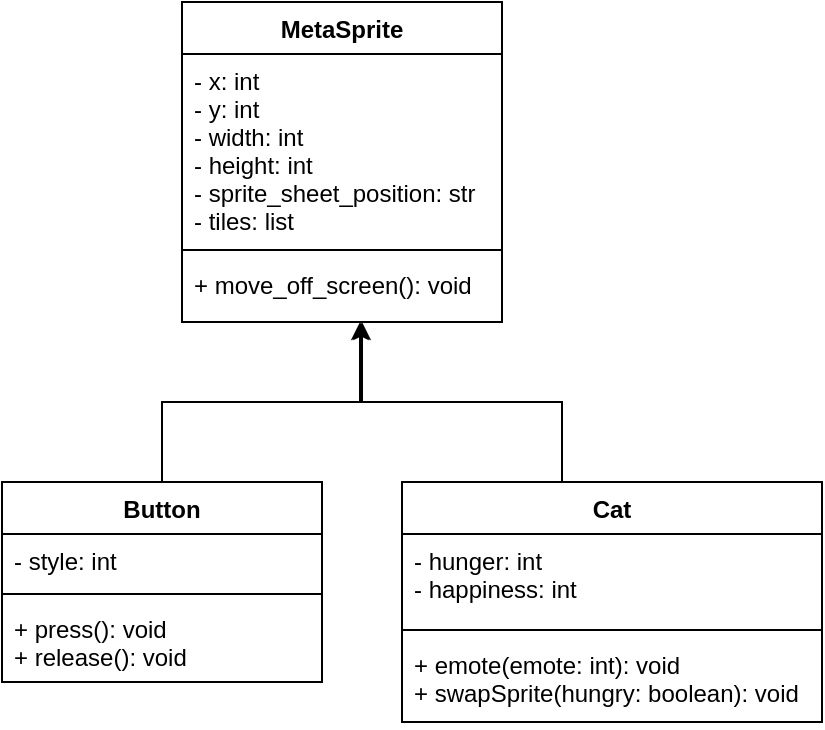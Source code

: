 <mxfile>
    <diagram id="6Hfvxz2FIvZ5T4FOWC1n" name="Page-1">
        <mxGraphModel dx="339" dy="681" grid="1" gridSize="10" guides="1" tooltips="1" connect="1" arrows="1" fold="1" page="1" pageScale="1" pageWidth="850" pageHeight="1100" math="0" shadow="0">
            <root>
                <mxCell id="0"/>
                <mxCell id="1" parent="0"/>
                <mxCell id="2" value="MetaSprite" style="swimlane;fontStyle=1;align=center;verticalAlign=top;childLayout=stackLayout;horizontal=1;startSize=26;horizontalStack=0;resizeParent=1;resizeParentMax=0;resizeLast=0;collapsible=1;marginBottom=0;" vertex="1" parent="1">
                    <mxGeometry x="150" y="190" width="160" height="160" as="geometry"/>
                </mxCell>
                <mxCell id="3" value="- x: int&#10;- y: int&#10;- width: int&#10;- height: int&#10;- sprite_sheet_position: str&#10;- tiles: list" style="text;strokeColor=none;fillColor=none;align=left;verticalAlign=top;spacingLeft=4;spacingRight=4;overflow=hidden;rotatable=0;points=[[0,0.5],[1,0.5]];portConstraint=eastwest;" vertex="1" parent="2">
                    <mxGeometry y="26" width="160" height="94" as="geometry"/>
                </mxCell>
                <mxCell id="4" value="" style="line;strokeWidth=1;fillColor=none;align=left;verticalAlign=middle;spacingTop=-1;spacingLeft=3;spacingRight=3;rotatable=0;labelPosition=right;points=[];portConstraint=eastwest;strokeColor=inherit;" vertex="1" parent="2">
                    <mxGeometry y="120" width="160" height="8" as="geometry"/>
                </mxCell>
                <mxCell id="5" value="+ move_off_screen(): void" style="text;strokeColor=none;fillColor=none;align=left;verticalAlign=top;spacingLeft=4;spacingRight=4;overflow=hidden;rotatable=0;points=[[0,0.5],[1,0.5]];portConstraint=eastwest;" vertex="1" parent="2">
                    <mxGeometry y="128" width="160" height="32" as="geometry"/>
                </mxCell>
                <mxCell id="10" style="edgeStyle=orthogonalEdgeStyle;html=1;rounded=0;" edge="1" parent="1" source="6">
                    <mxGeometry relative="1" as="geometry">
                        <mxPoint x="239" y="350" as="targetPoint"/>
                        <Array as="points">
                            <mxPoint x="140" y="390"/>
                            <mxPoint x="239" y="390"/>
                        </Array>
                    </mxGeometry>
                </mxCell>
                <mxCell id="6" value="Button" style="swimlane;fontStyle=1;align=center;verticalAlign=top;childLayout=stackLayout;horizontal=1;startSize=26;horizontalStack=0;resizeParent=1;resizeParentMax=0;resizeLast=0;collapsible=1;marginBottom=0;" vertex="1" parent="1">
                    <mxGeometry x="60" y="430" width="160" height="100" as="geometry"/>
                </mxCell>
                <mxCell id="7" value="- style: int" style="text;strokeColor=none;fillColor=none;align=left;verticalAlign=top;spacingLeft=4;spacingRight=4;overflow=hidden;rotatable=0;points=[[0,0.5],[1,0.5]];portConstraint=eastwest;" vertex="1" parent="6">
                    <mxGeometry y="26" width="160" height="26" as="geometry"/>
                </mxCell>
                <mxCell id="8" value="" style="line;strokeWidth=1;fillColor=none;align=left;verticalAlign=middle;spacingTop=-1;spacingLeft=3;spacingRight=3;rotatable=0;labelPosition=right;points=[];portConstraint=eastwest;strokeColor=inherit;" vertex="1" parent="6">
                    <mxGeometry y="52" width="160" height="8" as="geometry"/>
                </mxCell>
                <mxCell id="9" value="+ press(): void&#10;+ release(): void" style="text;strokeColor=none;fillColor=none;align=left;verticalAlign=top;spacingLeft=4;spacingRight=4;overflow=hidden;rotatable=0;points=[[0,0.5],[1,0.5]];portConstraint=eastwest;" vertex="1" parent="6">
                    <mxGeometry y="60" width="160" height="40" as="geometry"/>
                </mxCell>
                <mxCell id="16" style="edgeStyle=orthogonalEdgeStyle;rounded=0;html=1;" edge="1" parent="1" source="11">
                    <mxGeometry relative="1" as="geometry">
                        <mxPoint x="240" y="350" as="targetPoint"/>
                        <Array as="points">
                            <mxPoint x="340" y="390"/>
                            <mxPoint x="240" y="390"/>
                        </Array>
                    </mxGeometry>
                </mxCell>
                <mxCell id="11" value="Cat" style="swimlane;fontStyle=1;align=center;verticalAlign=top;childLayout=stackLayout;horizontal=1;startSize=26;horizontalStack=0;resizeParent=1;resizeParentMax=0;resizeLast=0;collapsible=1;marginBottom=0;" vertex="1" parent="1">
                    <mxGeometry x="260" y="430" width="210" height="120" as="geometry"/>
                </mxCell>
                <mxCell id="12" value="- hunger: int&#10;- happiness: int" style="text;strokeColor=none;fillColor=none;align=left;verticalAlign=top;spacingLeft=4;spacingRight=4;overflow=hidden;rotatable=0;points=[[0,0.5],[1,0.5]];portConstraint=eastwest;" vertex="1" parent="11">
                    <mxGeometry y="26" width="210" height="44" as="geometry"/>
                </mxCell>
                <mxCell id="13" value="" style="line;strokeWidth=1;fillColor=none;align=left;verticalAlign=middle;spacingTop=-1;spacingLeft=3;spacingRight=3;rotatable=0;labelPosition=right;points=[];portConstraint=eastwest;strokeColor=inherit;" vertex="1" parent="11">
                    <mxGeometry y="70" width="210" height="8" as="geometry"/>
                </mxCell>
                <mxCell id="14" value="+ emote(emote: int): void&#10;+ swapSprite(hungry: boolean): void" style="text;strokeColor=none;fillColor=none;align=left;verticalAlign=top;spacingLeft=4;spacingRight=4;overflow=hidden;rotatable=0;points=[[0,0.5],[1,0.5]];portConstraint=eastwest;" vertex="1" parent="11">
                    <mxGeometry y="78" width="210" height="42" as="geometry"/>
                </mxCell>
            </root>
        </mxGraphModel>
    </diagram>
</mxfile>